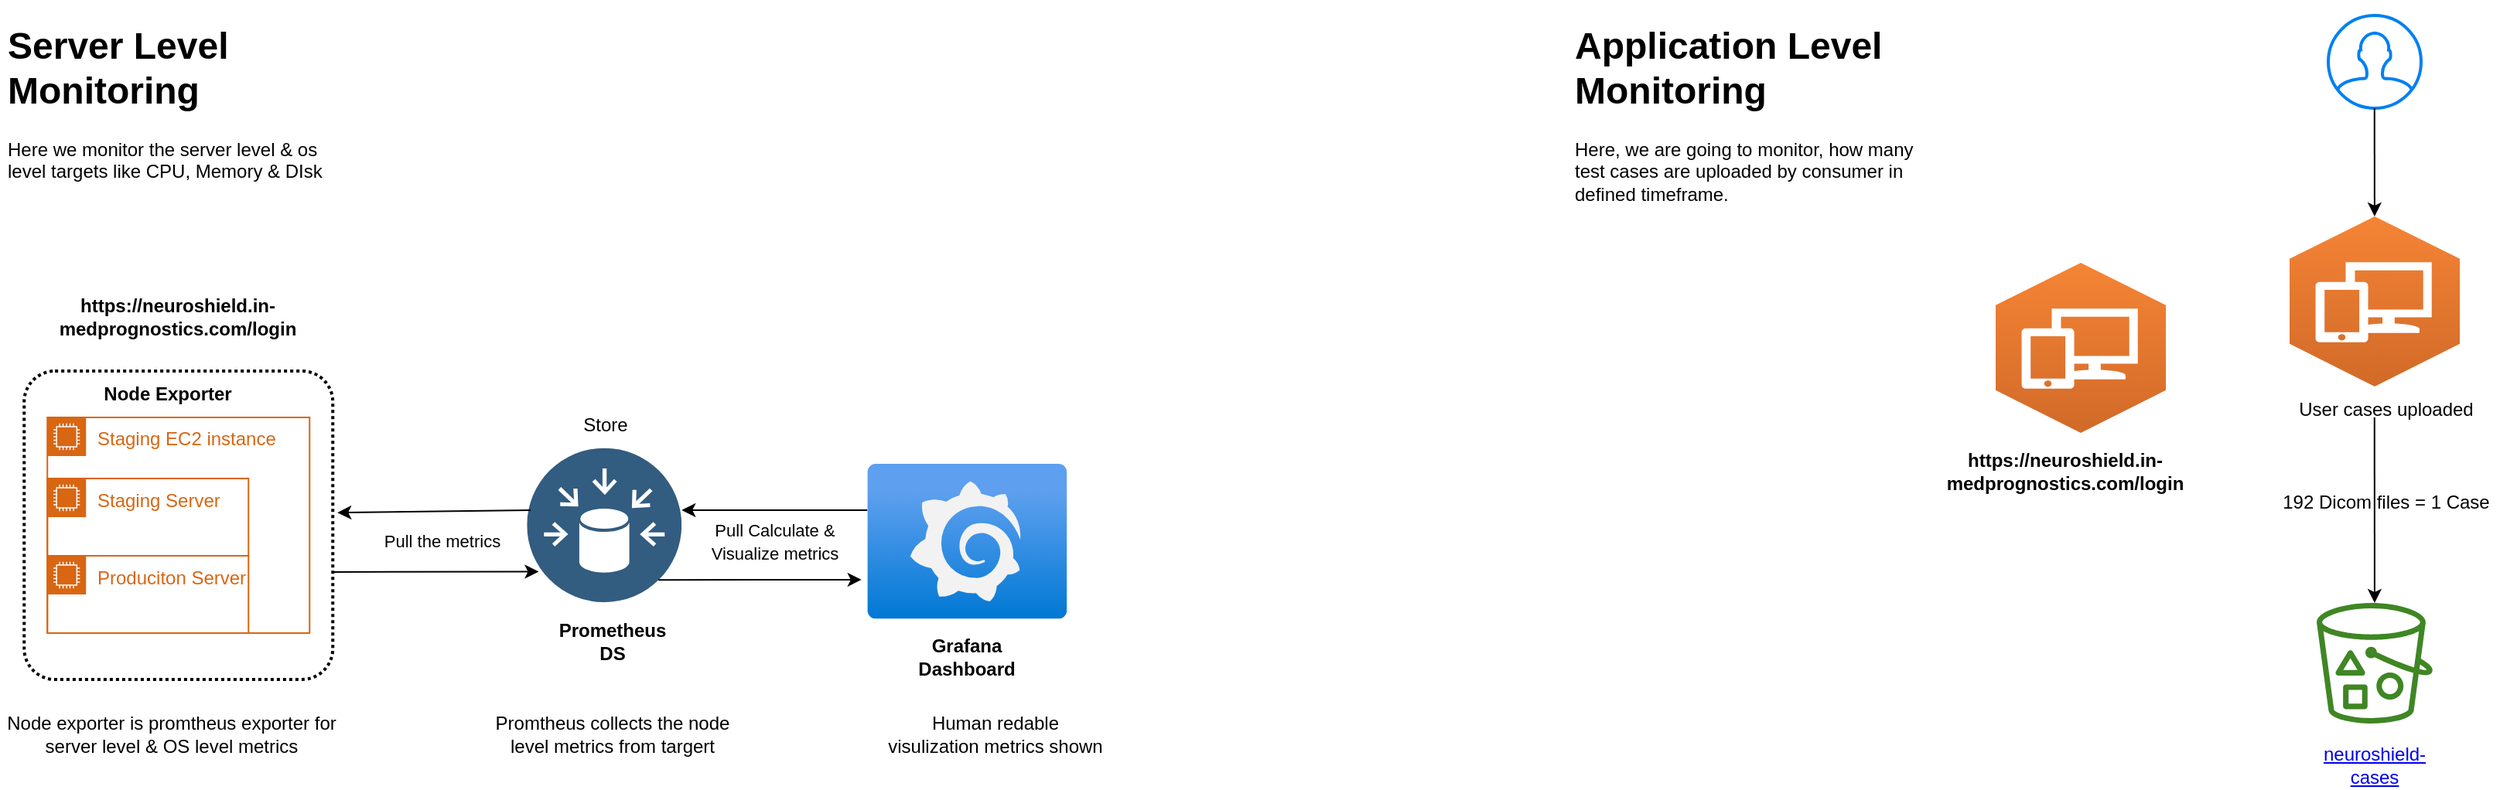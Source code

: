 <mxfile version="21.3.8" type="github">
  <diagram name="Page-1" id="tH6A9zRQEQZF8u2iKxFu">
    <mxGraphModel dx="939" dy="1634" grid="1" gridSize="10" guides="1" tooltips="1" connect="1" arrows="1" fold="1" page="1" pageScale="1" pageWidth="850" pageHeight="1100" math="0" shadow="0">
      <root>
        <mxCell id="0" />
        <mxCell id="1" parent="0" />
        <mxCell id="IYZiqdjHJJGi1RUnnPEa-6" value="Staging EC2 instance&amp;nbsp;" style="points=[[0,0],[0.25,0],[0.5,0],[0.75,0],[1,0],[1,0.25],[1,0.5],[1,0.75],[1,1],[0.75,1],[0.5,1],[0.25,1],[0,1],[0,0.75],[0,0.5],[0,0.25]];outlineConnect=0;gradientColor=none;html=1;whiteSpace=wrap;fontSize=12;fontStyle=0;container=1;pointerEvents=0;collapsible=0;recursiveResize=0;shape=mxgraph.aws4.group;grIcon=mxgraph.aws4.group_ec2_instance_contents;strokeColor=#D86613;fillColor=none;verticalAlign=top;align=left;spacingLeft=30;fontColor=#D86613;dashed=0;" vertex="1" parent="1">
          <mxGeometry x="60.62" y="260" width="169.5" height="139.5" as="geometry" />
        </mxCell>
        <mxCell id="IYZiqdjHJJGi1RUnnPEa-8" value="" style="rounded=1;arcSize=10;dashed=1;fillColor=none;gradientColor=none;dashPattern=1 1;strokeWidth=2;" vertex="1" parent="IYZiqdjHJJGi1RUnnPEa-6">
          <mxGeometry x="-15" y="-30" width="199.5" height="199.5" as="geometry" />
        </mxCell>
        <mxCell id="IYZiqdjHJJGi1RUnnPEa-7" value="Produciton Server" style="points=[[0,0],[0.25,0],[0.5,0],[0.75,0],[1,0],[1,0.25],[1,0.5],[1,0.75],[1,1],[0.75,1],[0.5,1],[0.25,1],[0,1],[0,0.75],[0,0.5],[0,0.25]];outlineConnect=0;gradientColor=none;html=1;whiteSpace=wrap;fontSize=12;fontStyle=0;container=1;pointerEvents=0;collapsible=0;recursiveResize=0;shape=mxgraph.aws4.group;grIcon=mxgraph.aws4.group_ec2_instance_contents;strokeColor=#D86613;fillColor=none;verticalAlign=top;align=left;spacingLeft=30;fontColor=#D86613;dashed=0;" vertex="1" parent="IYZiqdjHJJGi1RUnnPEa-6">
          <mxGeometry y="89.5" width="130" height="50" as="geometry" />
        </mxCell>
        <mxCell id="IYZiqdjHJJGi1RUnnPEa-9" value="Staging Server" style="points=[[0,0],[0.25,0],[0.5,0],[0.75,0],[1,0],[1,0.25],[1,0.5],[1,0.75],[1,1],[0.75,1],[0.5,1],[0.25,1],[0,1],[0,0.75],[0,0.5],[0,0.25]];outlineConnect=0;gradientColor=none;html=1;whiteSpace=wrap;fontSize=12;fontStyle=0;container=1;pointerEvents=0;collapsible=0;recursiveResize=0;shape=mxgraph.aws4.group;grIcon=mxgraph.aws4.group_ec2_instance_contents;strokeColor=#D86613;fillColor=none;verticalAlign=top;align=left;spacingLeft=30;fontColor=#D86613;dashed=0;" vertex="1" parent="IYZiqdjHJJGi1RUnnPEa-6">
          <mxGeometry y="39.5" width="130" height="50" as="geometry" />
        </mxCell>
        <mxCell id="IYZiqdjHJJGi1RUnnPEa-12" value="&lt;b&gt;Node Exporter&lt;/b&gt;" style="text;html=1;strokeColor=none;fillColor=none;align=center;verticalAlign=middle;whiteSpace=wrap;rounded=0;" vertex="1" parent="IYZiqdjHJJGi1RUnnPEa-6">
          <mxGeometry x="30" y="-30" width="95" height="30" as="geometry" />
        </mxCell>
        <mxCell id="IYZiqdjHJJGi1RUnnPEa-13" value="&lt;b&gt;https://neuroshield.in-medprognostics.com/login&lt;/b&gt;" style="text;html=1;strokeColor=none;fillColor=none;align=center;verticalAlign=middle;whiteSpace=wrap;rounded=0;" vertex="1" parent="1">
          <mxGeometry x="59.87" y="180" width="170.25" height="30" as="geometry" />
        </mxCell>
        <mxCell id="IYZiqdjHJJGi1RUnnPEa-21" value="" style="image;aspect=fixed;perimeter=ellipsePerimeter;html=1;align=center;shadow=0;dashed=0;fontColor=#4277BB;labelBackgroundColor=default;fontSize=12;spacingTop=3;image=img/lib/ibm/data/data_sources.svg;" vertex="1" parent="1">
          <mxGeometry x="370.62" y="279.75" width="100" height="100" as="geometry" />
        </mxCell>
        <mxCell id="IYZiqdjHJJGi1RUnnPEa-23" value="&lt;font style=&quot;font-size: 12px;&quot;&gt;&lt;b style=&quot;&quot;&gt;Prometheus DS&lt;/b&gt;&lt;/font&gt;" style="text;html=1;strokeColor=none;fillColor=none;align=center;verticalAlign=middle;whiteSpace=wrap;rounded=0;" vertex="1" parent="1">
          <mxGeometry x="395.62" y="390" width="60" height="30" as="geometry" />
        </mxCell>
        <mxCell id="IYZiqdjHJJGi1RUnnPEa-30" value="&lt;font style=&quot;font-size: 11px;&quot;&gt;Pull the metrics&lt;/font&gt;" style="text;html=1;strokeColor=none;fillColor=none;align=center;verticalAlign=middle;whiteSpace=wrap;rounded=0;" vertex="1" parent="1">
          <mxGeometry x="270.62" y="330.13" width="90" height="20" as="geometry" />
        </mxCell>
        <mxCell id="IYZiqdjHJJGi1RUnnPEa-33" value="" style="endArrow=classic;html=1;rounded=0;entryX=1.015;entryY=0.459;entryDx=0;entryDy=0;entryPerimeter=0;" edge="1" parent="1" target="IYZiqdjHJJGi1RUnnPEa-8">
          <mxGeometry width="50" height="50" relative="1" as="geometry">
            <mxPoint x="373" y="320" as="sourcePoint" />
            <mxPoint x="343" y="320" as="targetPoint" />
          </mxGeometry>
        </mxCell>
        <mxCell id="IYZiqdjHJJGi1RUnnPEa-34" value="" style="endArrow=classic;html=1;rounded=0;entryX=0.076;entryY=0.8;entryDx=0;entryDy=0;entryPerimeter=0;" edge="1" parent="1" target="IYZiqdjHJJGi1RUnnPEa-21">
          <mxGeometry width="50" height="50" relative="1" as="geometry">
            <mxPoint x="245.62" y="360" as="sourcePoint" />
            <mxPoint x="370.62" y="360" as="targetPoint" />
          </mxGeometry>
        </mxCell>
        <mxCell id="IYZiqdjHJJGi1RUnnPEa-36" value="" style="image;aspect=fixed;html=1;points=[];align=center;fontSize=12;image=img/lib/azure2/other/Grafana.svg;" vertex="1" parent="1">
          <mxGeometry x="590.62" y="290" width="129.11" height="100.25" as="geometry" />
        </mxCell>
        <mxCell id="IYZiqdjHJJGi1RUnnPEa-37" value="" style="endArrow=classic;html=1;rounded=0;entryX=-0.029;entryY=0.748;entryDx=0;entryDy=0;entryPerimeter=0;" edge="1" parent="1" target="IYZiqdjHJJGi1RUnnPEa-36">
          <mxGeometry width="50" height="50" relative="1" as="geometry">
            <mxPoint x="455.62" y="365.13" as="sourcePoint" />
            <mxPoint x="505.62" y="315.13" as="targetPoint" />
            <Array as="points">
              <mxPoint x="520.62" y="365" />
            </Array>
          </mxGeometry>
        </mxCell>
        <mxCell id="IYZiqdjHJJGi1RUnnPEa-38" value="" style="endArrow=classic;html=1;rounded=0;" edge="1" parent="1">
          <mxGeometry width="50" height="50" relative="1" as="geometry">
            <mxPoint x="590.62" y="320" as="sourcePoint" />
            <mxPoint x="470.62" y="320" as="targetPoint" />
          </mxGeometry>
        </mxCell>
        <mxCell id="IYZiqdjHJJGi1RUnnPEa-39" value="Store" style="text;html=1;align=center;verticalAlign=middle;resizable=0;points=[];autosize=1;strokeColor=none;fillColor=none;" vertex="1" parent="1">
          <mxGeometry x="395.62" y="249.75" width="50" height="30" as="geometry" />
        </mxCell>
        <mxCell id="IYZiqdjHJJGi1RUnnPEa-40" value="&lt;font style=&quot;font-size: 11px;&quot;&gt;Pull Calculate &amp;amp; Visualize metrics&lt;/font&gt;" style="text;html=1;strokeColor=none;fillColor=none;align=center;verticalAlign=middle;whiteSpace=wrap;rounded=0;" vertex="1" parent="1">
          <mxGeometry x="480.62" y="325.13" width="100" height="30" as="geometry" />
        </mxCell>
        <mxCell id="IYZiqdjHJJGi1RUnnPEa-41" value="&lt;b&gt;Grafana Dashboard&lt;/b&gt;" style="text;html=1;strokeColor=none;fillColor=none;align=center;verticalAlign=middle;whiteSpace=wrap;rounded=0;" vertex="1" parent="1">
          <mxGeometry x="625.18" y="399.5" width="60" height="30" as="geometry" />
        </mxCell>
        <mxCell id="IYZiqdjHJJGi1RUnnPEa-42" value="Promtheus collects the node level metrics from targert" style="text;html=1;strokeColor=none;fillColor=none;align=center;verticalAlign=middle;whiteSpace=wrap;rounded=0;" vertex="1" parent="1">
          <mxGeometry x="340.62" y="450" width="170" height="30" as="geometry" />
        </mxCell>
        <mxCell id="IYZiqdjHJJGi1RUnnPEa-44" value="Node exporter is promtheus exporter for server level &amp;amp; OS level metrics" style="text;html=1;strokeColor=none;fillColor=none;align=center;verticalAlign=middle;whiteSpace=wrap;rounded=0;" vertex="1" parent="1">
          <mxGeometry x="30.62" y="450" width="220" height="30" as="geometry" />
        </mxCell>
        <mxCell id="IYZiqdjHJJGi1RUnnPEa-45" value="Human redable visulization metrics shown" style="text;html=1;strokeColor=none;fillColor=none;align=center;verticalAlign=middle;whiteSpace=wrap;rounded=0;" vertex="1" parent="1">
          <mxGeometry x="600.62" y="450" width="145.44" height="30" as="geometry" />
        </mxCell>
        <mxCell id="IYZiqdjHJJGi1RUnnPEa-46" value="" style="outlineConnect=0;dashed=0;verticalLabelPosition=bottom;verticalAlign=top;align=center;html=1;shape=mxgraph.aws3.workspaces;fillColor=#D16A28;gradientColor=#F58435;gradientDirection=north;" vertex="1" parent="1">
          <mxGeometry x="1320" y="160" width="110" height="110" as="geometry" />
        </mxCell>
        <mxCell id="IYZiqdjHJJGi1RUnnPEa-47" value="&lt;b style=&quot;border-color: var(--border-color);&quot;&gt;https://neuroshield.in-medprognostics.com/login&lt;/b&gt;" style="text;html=1;strokeColor=none;fillColor=none;align=center;verticalAlign=middle;whiteSpace=wrap;rounded=0;" vertex="1" parent="1">
          <mxGeometry x="1334.5" y="280" width="60" height="30" as="geometry" />
        </mxCell>
        <mxCell id="IYZiqdjHJJGi1RUnnPEa-49" value="" style="outlineConnect=0;dashed=0;verticalLabelPosition=bottom;verticalAlign=top;align=center;html=1;shape=mxgraph.aws3.workspaces;fillColor=#D16A28;gradientColor=#F58435;gradientDirection=north;" vertex="1" parent="1">
          <mxGeometry x="1510" y="130" width="110" height="110" as="geometry" />
        </mxCell>
        <mxCell id="IYZiqdjHJJGi1RUnnPEa-50" value="&lt;span style=&quot;border-color: var(--border-color);&quot;&gt;User cases uploaded&lt;/span&gt;" style="text;html=1;strokeColor=none;fillColor=none;align=center;verticalAlign=middle;whiteSpace=wrap;rounded=0;" vertex="1" parent="1">
          <mxGeometry x="1515" y="240" width="115" height="30" as="geometry" />
        </mxCell>
        <mxCell id="IYZiqdjHJJGi1RUnnPEa-51" value="" style="html=1;verticalLabelPosition=bottom;align=center;labelBackgroundColor=#ffffff;verticalAlign=top;strokeWidth=2;strokeColor=#0080F0;shadow=0;dashed=0;shape=mxgraph.ios7.icons.user;" vertex="1" parent="1">
          <mxGeometry x="1535" width="60" height="60" as="geometry" />
        </mxCell>
        <mxCell id="IYZiqdjHJJGi1RUnnPEa-53" value="" style="sketch=0;outlineConnect=0;fontColor=#232F3E;gradientColor=none;fillColor=#3F8624;strokeColor=none;dashed=0;verticalLabelPosition=bottom;verticalAlign=top;align=center;html=1;fontSize=12;fontStyle=0;aspect=fixed;pointerEvents=1;shape=mxgraph.aws4.bucket_with_objects;" vertex="1" parent="1">
          <mxGeometry x="1527.5" y="380" width="75" height="78" as="geometry" />
        </mxCell>
        <mxCell id="IYZiqdjHJJGi1RUnnPEa-54" value="&lt;a href=&quot;https://s3.console.aws.amazon.com/s3/buckets/neuroshield-cases?region=ap-south-1&quot; class=&quot;bucket-name&quot;&gt;neuroshield-cases&lt;/a&gt;" style="text;html=1;strokeColor=none;fillColor=none;align=center;verticalAlign=middle;whiteSpace=wrap;rounded=0;" vertex="1" parent="1">
          <mxGeometry x="1535" y="470" width="60" height="30" as="geometry" />
        </mxCell>
        <mxCell id="IYZiqdjHJJGi1RUnnPEa-58" value="" style="endArrow=classic;html=1;rounded=0;" edge="1" parent="1" target="IYZiqdjHJJGi1RUnnPEa-49">
          <mxGeometry width="50" height="50" relative="1" as="geometry">
            <mxPoint x="1564.86" y="60" as="sourcePoint" />
            <mxPoint x="1564.86" y="110" as="targetPoint" />
          </mxGeometry>
        </mxCell>
        <mxCell id="IYZiqdjHJJGi1RUnnPEa-59" value="" style="endArrow=classic;html=1;rounded=0;" edge="1" parent="1" target="IYZiqdjHJJGi1RUnnPEa-53">
          <mxGeometry width="50" height="50" relative="1" as="geometry">
            <mxPoint x="1564.86" y="260" as="sourcePoint" />
            <mxPoint x="1565" y="330" as="targetPoint" />
          </mxGeometry>
        </mxCell>
        <mxCell id="IYZiqdjHJJGi1RUnnPEa-60" value="&lt;font style=&quot;font-size: 12px;&quot;&gt;192 Dicom files = 1 Case&lt;/font&gt;" style="text;html=1;strokeColor=none;fillColor=none;align=center;verticalAlign=middle;whiteSpace=wrap;rounded=0;" vertex="1" parent="1">
          <mxGeometry x="1500" y="300" width="145" height="30" as="geometry" />
        </mxCell>
        <mxCell id="IYZiqdjHJJGi1RUnnPEa-70" value="&lt;h1&gt;Server Level Monitoring&lt;/h1&gt;&lt;p&gt;Here we monitor the server level &amp;amp; os level targets like CPU, Memory &amp;amp; DIsk&lt;/p&gt;" style="text;html=1;strokeColor=none;fillColor=none;spacing=5;spacingTop=-20;whiteSpace=wrap;overflow=hidden;rounded=0;" vertex="1" parent="1">
          <mxGeometry x="30.0" width="230" height="120" as="geometry" />
        </mxCell>
        <mxCell id="IYZiqdjHJJGi1RUnnPEa-71" value="&lt;h1&gt;Application Level Monitoring&lt;/h1&gt;&lt;p&gt;Here, we are going to monitor, how many test cases are uploaded by consumer in defined timeframe.&lt;span style=&quot;background-color: initial;&quot;&gt;&amp;nbsp;&lt;/span&gt;&lt;/p&gt;&lt;p&gt;&lt;span style=&quot;background-color: initial;&quot;&gt;&lt;br&gt;&lt;/span&gt;&lt;/p&gt;" style="text;html=1;strokeColor=none;fillColor=none;spacing=5;spacingTop=-20;whiteSpace=wrap;overflow=hidden;rounded=0;" vertex="1" parent="1">
          <mxGeometry x="1043" width="230" height="120" as="geometry" />
        </mxCell>
      </root>
    </mxGraphModel>
  </diagram>
</mxfile>
